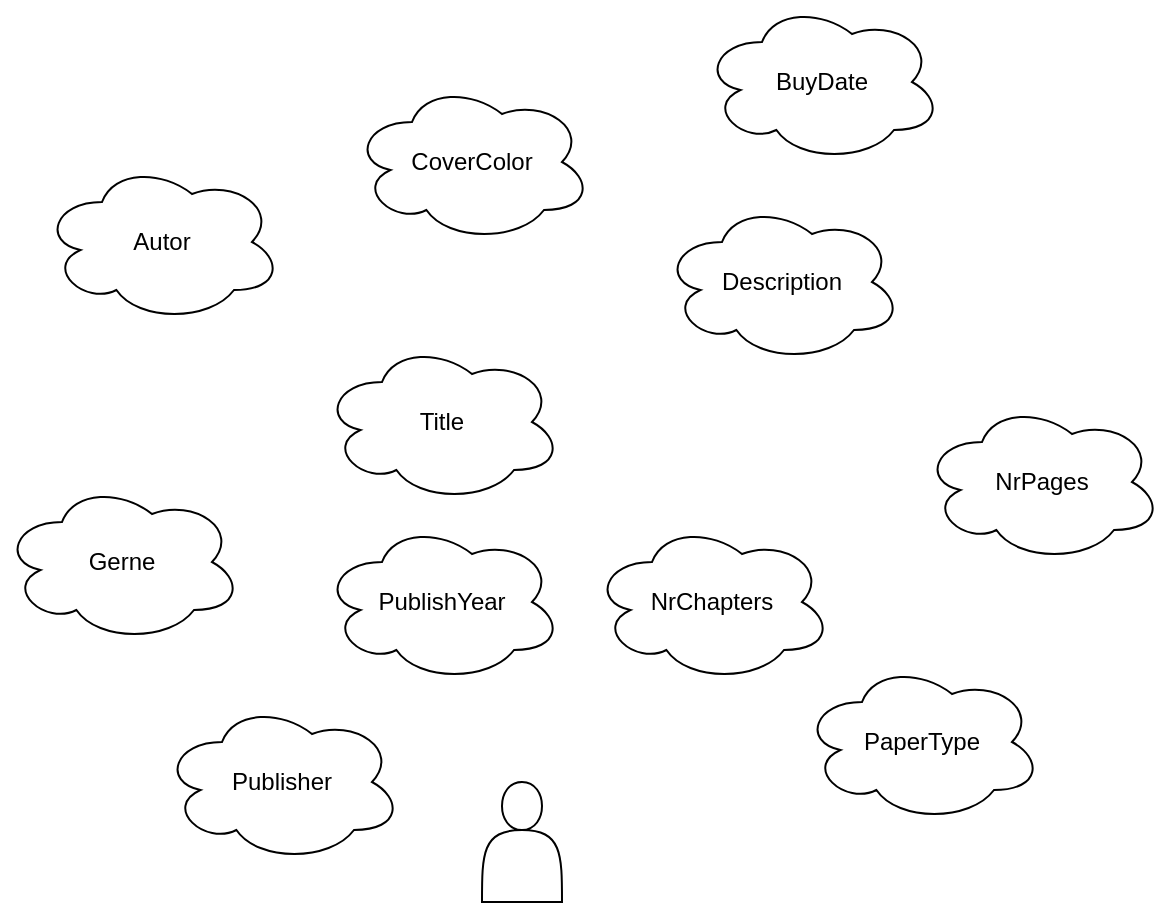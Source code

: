 <mxfile>
    <diagram id="QJb4akMzFEIiLZAfJO16" name="Page-1">
        <mxGraphModel dx="883" dy="649" grid="1" gridSize="10" guides="1" tooltips="1" connect="1" arrows="1" fold="1" page="1" pageScale="1" pageWidth="850" pageHeight="1100" math="0" shadow="0">
            <root>
                <mxCell id="0"/>
                <mxCell id="1" parent="0"/>
                <mxCell id="2" value="" style="shape=actor;whiteSpace=wrap;html=1;" parent="1" vertex="1">
                    <mxGeometry x="370" y="470" width="40" height="60" as="geometry"/>
                </mxCell>
                <mxCell id="3" value="Gerne" style="ellipse;shape=cloud;whiteSpace=wrap;html=1;" parent="1" vertex="1">
                    <mxGeometry x="130" y="320" width="120" height="80" as="geometry"/>
                </mxCell>
                <mxCell id="4" value="Title" style="ellipse;shape=cloud;whiteSpace=wrap;html=1;" parent="1" vertex="1">
                    <mxGeometry x="290" y="250" width="120" height="80" as="geometry"/>
                </mxCell>
                <mxCell id="5" value="NrChapters" style="ellipse;shape=cloud;whiteSpace=wrap;html=1;" parent="1" vertex="1">
                    <mxGeometry x="425" y="340" width="120" height="80" as="geometry"/>
                </mxCell>
                <mxCell id="6" value="Description" style="ellipse;shape=cloud;whiteSpace=wrap;html=1;" parent="1" vertex="1">
                    <mxGeometry x="460" y="180" width="120" height="80" as="geometry"/>
                </mxCell>
                <mxCell id="7" value="Autor" style="ellipse;shape=cloud;whiteSpace=wrap;html=1;" parent="1" vertex="1">
                    <mxGeometry x="150" y="160" width="120" height="80" as="geometry"/>
                </mxCell>
                <mxCell id="8" value="NrPages" style="ellipse;shape=cloud;whiteSpace=wrap;html=1;" parent="1" vertex="1">
                    <mxGeometry x="590" y="280" width="120" height="80" as="geometry"/>
                </mxCell>
                <mxCell id="9" value="CoverColor" style="ellipse;shape=cloud;whiteSpace=wrap;html=1;" parent="1" vertex="1">
                    <mxGeometry x="305" y="120" width="120" height="80" as="geometry"/>
                </mxCell>
                <mxCell id="10" value="PublishYear" style="ellipse;shape=cloud;whiteSpace=wrap;html=1;" parent="1" vertex="1">
                    <mxGeometry x="290" y="340" width="120" height="80" as="geometry"/>
                </mxCell>
                <mxCell id="11" value="Publisher" style="ellipse;shape=cloud;whiteSpace=wrap;html=1;" parent="1" vertex="1">
                    <mxGeometry x="210" y="430" width="120" height="80" as="geometry"/>
                </mxCell>
                <mxCell id="12" value="PaperType" style="ellipse;shape=cloud;whiteSpace=wrap;html=1;" parent="1" vertex="1">
                    <mxGeometry x="530" y="410" width="120" height="80" as="geometry"/>
                </mxCell>
                <mxCell id="13" value="BuyDate" style="ellipse;shape=cloud;whiteSpace=wrap;html=1;" parent="1" vertex="1">
                    <mxGeometry x="480" y="80" width="120" height="80" as="geometry"/>
                </mxCell>
            </root>
        </mxGraphModel>
    </diagram>
</mxfile>